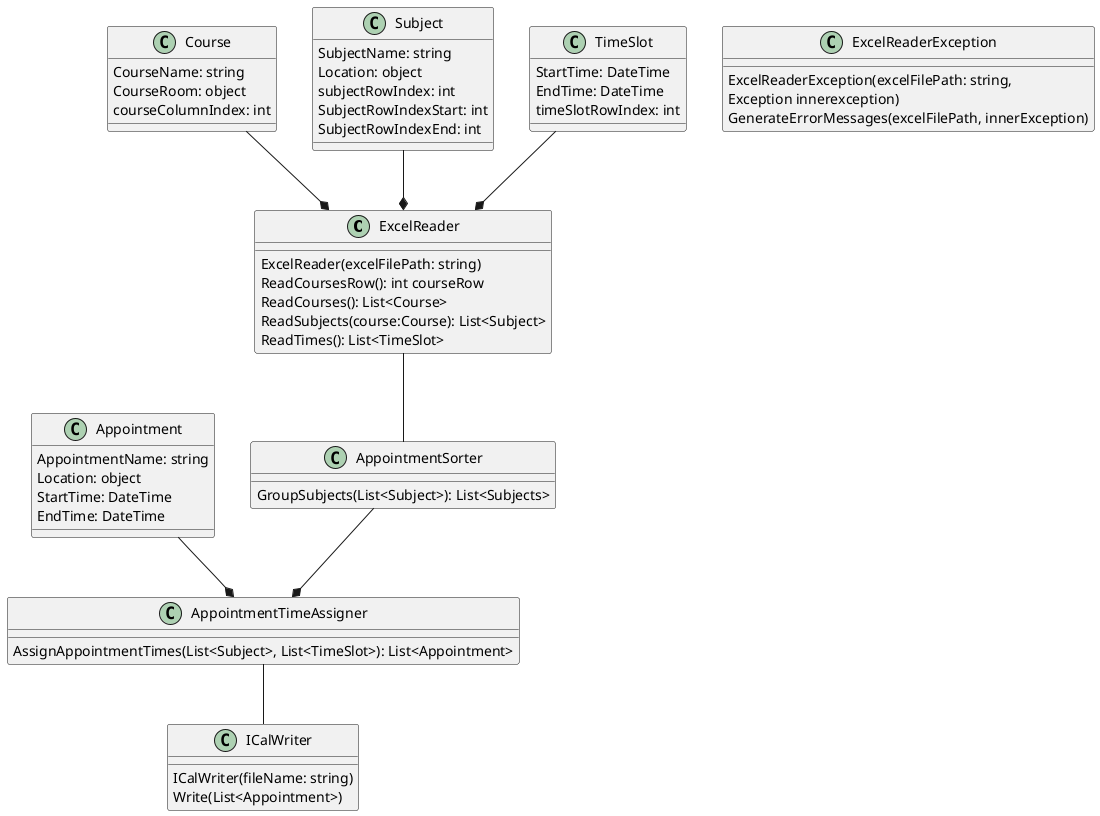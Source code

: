 @startuml ExcelKonvertierung
class ExcelReader
{   
    ExcelReader(excelFilePath: string)
    ReadCoursesRow(): int courseRow
    ReadCourses(): List<Course> 
    ReadSubjects(course:Course): List<Subject>
    ReadTimes(): List<TimeSlot>
}

class Course
{
    CourseName: string
    CourseRoom: object
    courseColumnIndex: int
}

class Subject
{
    SubjectName: string
    Location: object
    subjectRowIndex: int
    SubjectRowIndexStart: int
    SubjectRowIndexEnd: int
}

class TimeSlot
{
    StartTime: DateTime
    EndTime: DateTime
    timeSlotRowIndex: int
}

class Appointment
{
    AppointmentName: string
    Location: object
    StartTime: DateTime
    EndTime: DateTime    
}

class AppointmentSorter
{
    GroupSubjects(List<Subject>): List<Subjects>
}

class AppointmentTimeAssigner
{
    AssignAppointmentTimes(List<Subject>, List<TimeSlot>): List<Appointment> 
}

class ICalWriter
{
    ICalWriter(fileName: string)
    Write(List<Appointment>)
}

class ExcelReaderException
{
    ExcelReaderException(excelFilePath: string, 
    Exception innerexception)
    GenerateErrorMessages(excelFilePath, innerException)
}

Course --* ExcelReader
TimeSlot --* ExcelReader
Subject --* ExcelReader

ExcelReader -- AppointmentSorter

Appointment --* AppointmentTimeAssigner

AppointmentSorter --* AppointmentTimeAssigner

AppointmentTimeAssigner -- ICalWriter





@enduml                                                                                                            